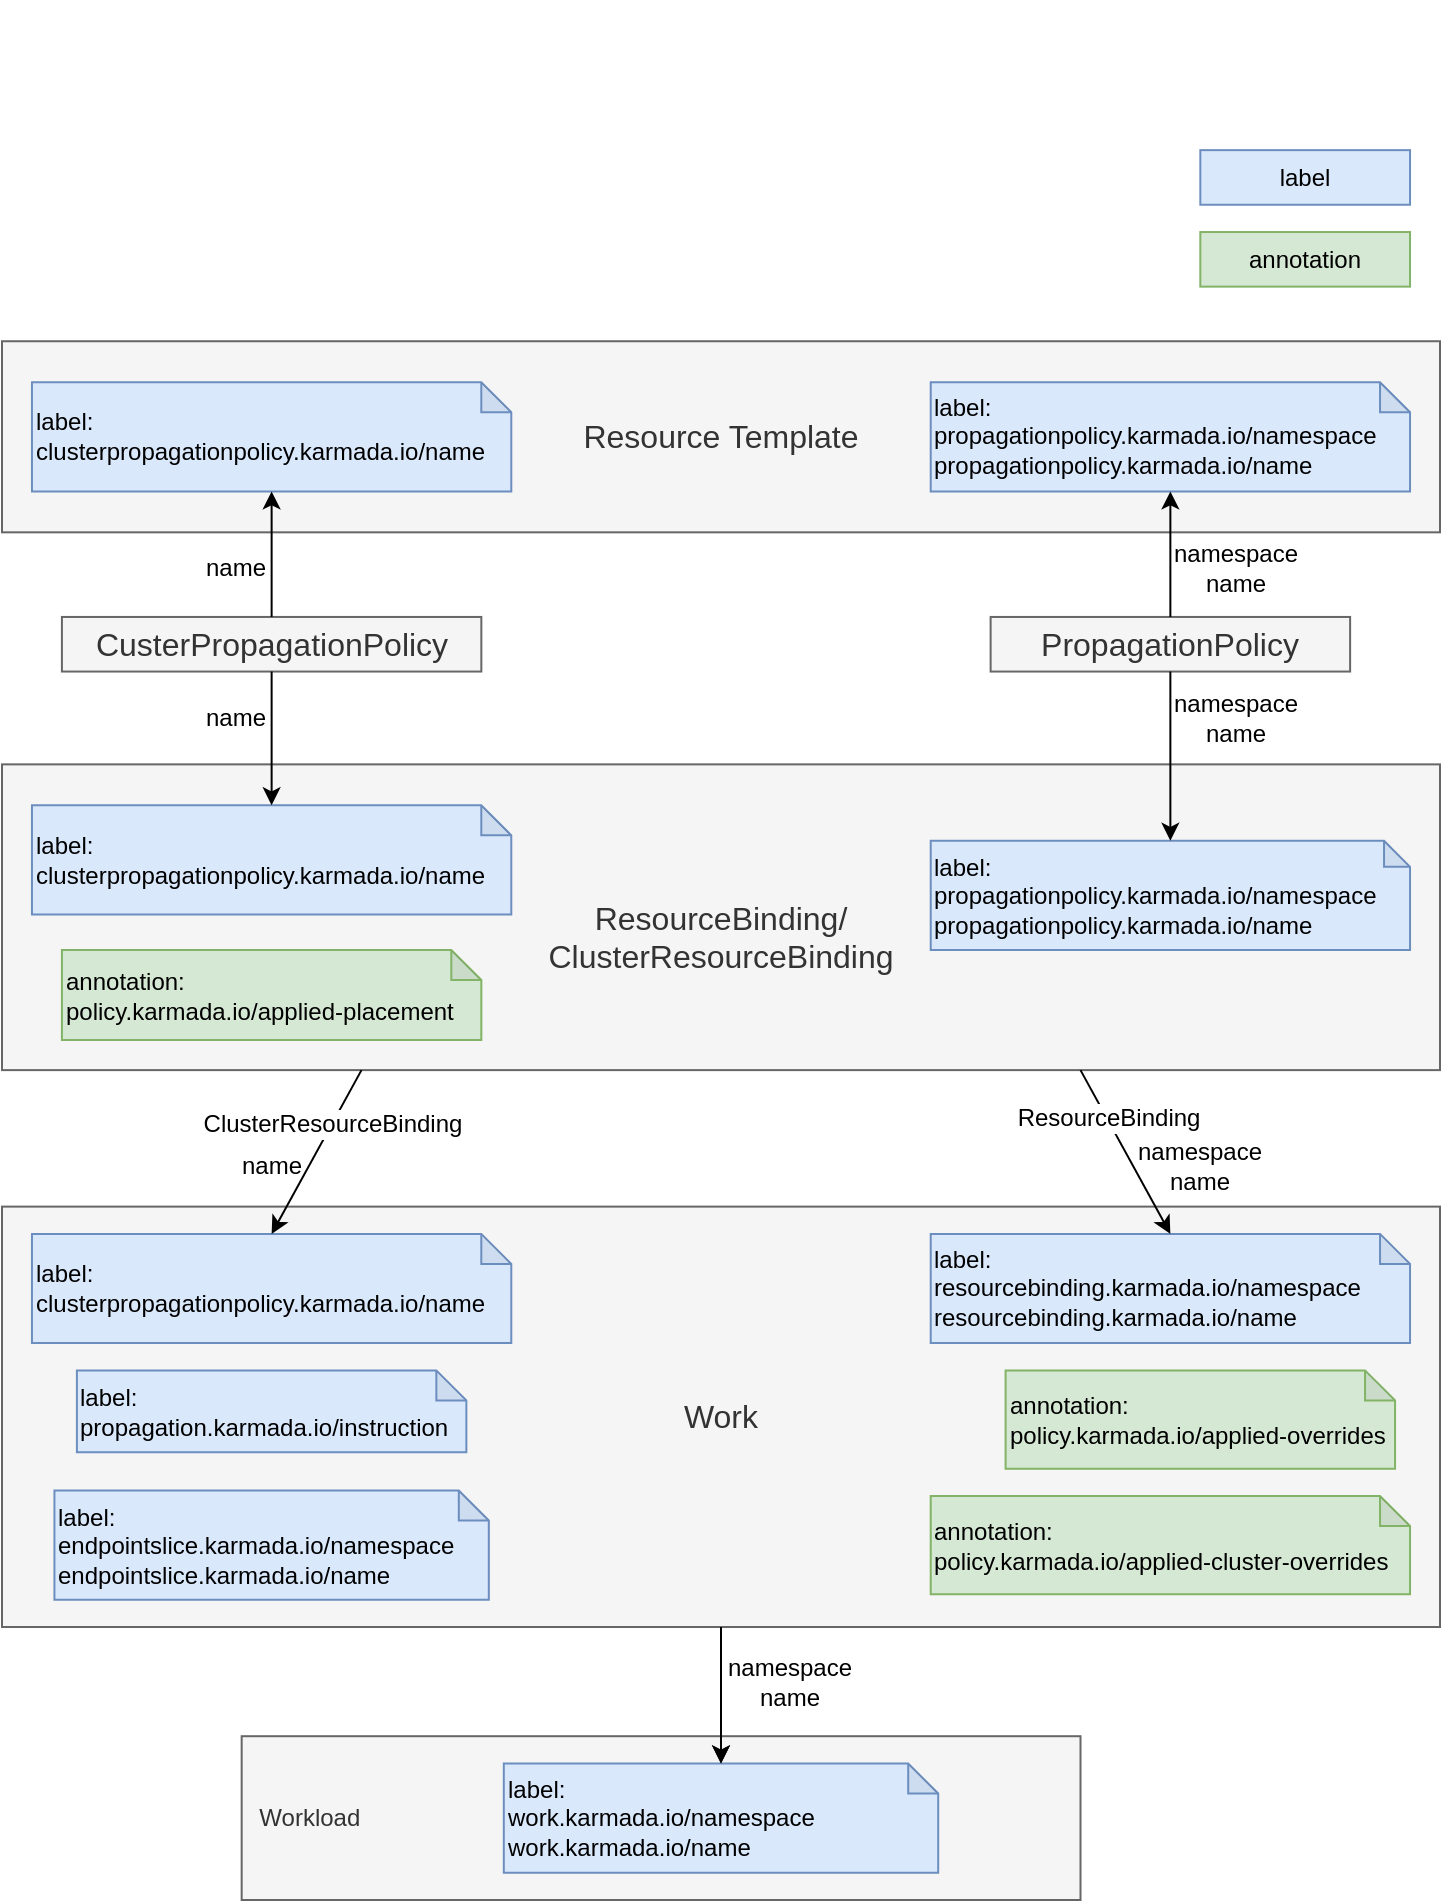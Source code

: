 <mxfile version="13.9.9" type="device"><diagram id="jWAMvOakBas4Yc_O8tK2" name="object association map"><mxGraphModel dx="1034" dy="1706" grid="0" gridSize="10" guides="1" tooltips="1" connect="1" arrows="1" fold="1" page="1" pageScale="1" pageWidth="827" pageHeight="1169" math="0" shadow="0"><root><mxCell id="0"/><mxCell id="1" parent="0"/><mxCell id="i_2lN-LVfjnNXAP57_Qb-129" value="" style="group;container=0;" parent="1" vertex="1" connectable="0"><mxGeometry x="139.887" y="70" width="389.458" height="122.845" as="geometry"/></mxCell><mxCell id="i_2lN-LVfjnNXAP57_Qb-188" value="" style="group;fontSize=15;" parent="1" vertex="1" connectable="0"><mxGeometry x="643.188" y="145.072" width="104.854" height="109.195" as="geometry"/></mxCell><mxCell id="i_2lN-LVfjnNXAP57_Qb-184" value="&lt;font style=&quot;font-size: 12px&quot;&gt;label&lt;/font&gt;" style="rounded=0;whiteSpace=wrap;html=1;labelBackgroundColor=none;fontSize=8;fillColor=#dae8fc;strokeColor=#6c8ebf;" parent="i_2lN-LVfjnNXAP57_Qb-188" vertex="1"><mxGeometry x="14.979" width="104.854" height="27.299" as="geometry"/></mxCell><mxCell id="i_2lN-LVfjnNXAP57_Qb-185" value="&lt;font style=&quot;font-size: 12px&quot;&gt;annotation&lt;/font&gt;" style="rounded=0;whiteSpace=wrap;html=1;labelBackgroundColor=none;fontSize=8;fillColor=#d5e8d4;strokeColor=#82b366;" parent="i_2lN-LVfjnNXAP57_Qb-188" vertex="1"><mxGeometry x="14.979" y="40.948" width="104.854" height="27.299" as="geometry"/></mxCell><mxCell id="i_2lN-LVfjnNXAP57_Qb-24" value="&lt;font style=&quot;font-size: 16px&quot;&gt;&lt;br&gt;ResourceBinding/&lt;br&gt;ClusterResourceBinding&lt;/font&gt;" style="rounded=0;whiteSpace=wrap;html=1;align=center;fillColor=#f5f5f5;strokeColor=#666666;fontColor=#333333;verticalAlign=middle;" parent="1" vertex="1"><mxGeometry x="59" y="452.184" width="719" height="152.874" as="geometry"/></mxCell><mxCell id="i_2lN-LVfjnNXAP57_Qb-75" value="&lt;font style=&quot;font-size: 16px&quot;&gt;Resource Template&lt;/font&gt;" style="rounded=0;whiteSpace=wrap;html=1;fontFamily=Helvetica;fontSize=8;align=center;labelBackgroundColor=none;fillColor=#f5f5f5;strokeColor=#666666;fontColor=#333333;" parent="1" vertex="1"><mxGeometry x="59" y="240.618" width="719" height="95.546" as="geometry"/></mxCell><mxCell id="i_2lN-LVfjnNXAP57_Qb-19" value="&lt;font style=&quot;font-size: 16px&quot;&gt;CusterPropagationPolicy&lt;/font&gt;" style="rounded=0;whiteSpace=wrap;html=1;fillColor=#f5f5f5;strokeColor=#666666;fontColor=#333333;" parent="1" vertex="1"><mxGeometry x="88.958" y="378.477" width="209.708" height="27.299" as="geometry"/></mxCell><UserObject label="&lt;div style=&quot;font-size: 12px&quot;&gt;&lt;font style=&quot;font-size: 12px&quot;&gt;label:&lt;/font&gt;&lt;/div&gt;&lt;font style=&quot;font-size: 12px&quot;&gt;propagationpolicy.karmada.io/namespace&lt;br&gt;propagationpolicy.karmada.io/name&lt;/font&gt;" link="propagationpolicy.karmada.io/namespacepropagationpolicy.karmada.io/name" id="i_2lN-LVfjnNXAP57_Qb-33"><mxCell style="shape=note;html=1;backgroundOutline=1;darkOpacity=0.05;rounded=0;fontSize=8;align=left;size=15;whiteSpace=wrap;fillColor=#dae8fc;strokeColor=#6c8ebf;" parent="1" vertex="1"><mxGeometry x="523.354" y="261.092" width="239.667" height="54.598" as="geometry"/></mxCell></UserObject><UserObject label="&lt;div style=&quot;font-size: 12px&quot;&gt;&lt;font style=&quot;font-size: 12px&quot;&gt;label:&lt;/font&gt;&lt;/div&gt;&lt;div style=&quot;font-size: 12px&quot;&gt;&lt;font style=&quot;font-size: 12px&quot;&gt;clusterpropagationpolicy.karmada.io/name&lt;/font&gt;&lt;br&gt;&lt;/div&gt;" link="propagationpolicy.karmada.io/namespacepropagationpolicy.karmada.io/name" id="i_2lN-LVfjnNXAP57_Qb-38"><mxCell style="shape=note;html=1;backgroundOutline=1;darkOpacity=0.05;rounded=0;fontSize=8;align=left;size=15;whiteSpace=wrap;fillColor=#dae8fc;strokeColor=#6c8ebf;" parent="1" vertex="1"><mxGeometry x="73.979" y="261.092" width="239.667" height="54.598" as="geometry"/></mxCell></UserObject><mxCell id="i_2lN-LVfjnNXAP57_Qb-48" value="&lt;font style=&quot;font-size: 16px&quot;&gt;PropagationPolicy&lt;/font&gt;" style="rounded=0;whiteSpace=wrap;html=1;fillColor=#f5f5f5;strokeColor=#666666;fontColor=#333333;" parent="1" vertex="1"><mxGeometry x="553.312" y="378.477" width="179.75" height="27.299" as="geometry"/></mxCell><UserObject label="&lt;div style=&quot;font-size: 12px;&quot;&gt;&lt;span style=&quot;font-size: 12px;&quot;&gt;label:&lt;/span&gt;&lt;/div&gt;&lt;div style=&quot;font-size: 12px;&quot;&gt;clusterpropagationpolicy.karmada.io/name&lt;br style=&quot;font-size: 12px;&quot;&gt;&lt;/div&gt;" link="propagationpolicy.karmada.io/namespacepropagationpolicy.karmada.io/name" id="i_2lN-LVfjnNXAP57_Qb-66"><mxCell style="shape=note;html=1;backgroundOutline=1;darkOpacity=0.05;rounded=0;fontSize=12;align=left;size=15;whiteSpace=wrap;fillColor=#dae8fc;strokeColor=#6c8ebf;" parent="1" vertex="1"><mxGeometry x="73.979" y="472.658" width="239.667" height="54.598" as="geometry"/></mxCell></UserObject><UserObject label="&lt;div style=&quot;font-size: 12px;&quot;&gt;&lt;span style=&quot;font-size: 12px;&quot;&gt;label:&lt;/span&gt;&lt;/div&gt;propagationpolicy.karmada.io/namespace&lt;br style=&quot;font-size: 12px;&quot;&gt;propagationpolicy.karmada.io/name" link="propagationpolicy.karmada.io/namespacepropagationpolicy.karmada.io/name" id="i_2lN-LVfjnNXAP57_Qb-67"><mxCell style="shape=note;html=1;backgroundOutline=1;darkOpacity=0.05;rounded=0;fontSize=12;align=left;size=13;whiteSpace=wrap;fillColor=#dae8fc;strokeColor=#6c8ebf;" parent="1" vertex="1"><mxGeometry x="523.354" y="490.402" width="239.667" height="54.598" as="geometry"/></mxCell></UserObject><UserObject label="&lt;div style=&quot;font-size: 12px;&quot;&gt;annotation:&lt;/div&gt;&lt;div style=&quot;font-size: 12px;&quot;&gt;policy.karmada.io/applied-placement&lt;br style=&quot;font-size: 12px;&quot;&gt;&lt;/div&gt;" link="propagationpolicy.karmada.io/namespacepropagationpolicy.karmada.io/name" id="i_2lN-LVfjnNXAP57_Qb-76"><mxCell style="shape=note;html=1;backgroundOutline=1;darkOpacity=0.05;rounded=0;fontSize=12;align=left;size=15;whiteSpace=wrap;fillColor=#d5e8d4;strokeColor=#82b366;" parent="1" vertex="1"><mxGeometry x="88.958" y="545" width="209.708" height="45.043" as="geometry"/></mxCell></UserObject><mxCell id="i_2lN-LVfjnNXAP57_Qb-78" value="&lt;font style=&quot;font-size: 16px&quot;&gt;Work&lt;/font&gt;" style="rounded=0;whiteSpace=wrap;html=1;align=center;labelPosition=center;verticalLabelPosition=middle;verticalAlign=middle;fillColor=#f5f5f5;strokeColor=#666666;fontColor=#333333;" parent="1" vertex="1"><mxGeometry x="59" y="673.305" width="719" height="210.201" as="geometry"/></mxCell><UserObject label="&lt;div style=&quot;font-size: 12px;&quot;&gt;&lt;span style=&quot;font-size: 12px;&quot;&gt;label:&lt;/span&gt;&lt;/div&gt;&lt;div style=&quot;font-size: 12px;&quot;&gt;clusterpropagationpolicy.karmada.io/name&lt;br style=&quot;font-size: 12px;&quot;&gt;&lt;/div&gt;" link="clusterresourcebinding.karmada.io/name" id="i_2lN-LVfjnNXAP57_Qb-83"><mxCell style="shape=note;html=1;backgroundOutline=1;darkOpacity=0.05;rounded=0;fontSize=12;align=left;size=15;whiteSpace=wrap;fillColor=#dae8fc;strokeColor=#6c8ebf;" parent="1" vertex="1"><mxGeometry x="73.979" y="686.954" width="239.667" height="54.598" as="geometry"/></mxCell></UserObject><UserObject label="&lt;div style=&quot;font-size: 12px;&quot;&gt;&lt;span style=&quot;font-size: 12px;&quot;&gt;label:&lt;/span&gt;&lt;/div&gt;&lt;div style=&quot;font-size: 12px;&quot;&gt;&lt;div style=&quot;font-size: 12px;&quot;&gt;resourcebinding.karmada.io/namespace&lt;/div&gt;&lt;div style=&quot;font-size: 12px;&quot;&gt;resourcebinding.karmada.io/name&lt;/div&gt;&lt;/div&gt;" link="resourcebinding.karmada.io/namespace resourcebinding.karmada.io/name" id="i_2lN-LVfjnNXAP57_Qb-84"><mxCell style="shape=note;html=1;backgroundOutline=1;darkOpacity=0.05;rounded=0;fontSize=12;align=left;size=15;whiteSpace=wrap;fillColor=#dae8fc;strokeColor=#6c8ebf;" parent="1" vertex="1"><mxGeometry x="523.354" y="686.954" width="239.667" height="54.598" as="geometry"/></mxCell></UserObject><mxCell id="i_2lN-LVfjnNXAP57_Qb-92" value="" style="endArrow=classic;html=1;fontFamily=Helvetica;fontSize=8;exitX=0.5;exitY=0;exitDx=0;exitDy=0;entryX=0.5;entryY=1;entryDx=0;entryDy=0;entryPerimeter=0;" parent="1" source="i_2lN-LVfjnNXAP57_Qb-19" target="i_2lN-LVfjnNXAP57_Qb-38" edge="1"><mxGeometry x="59" y="240.618" as="geometry"><mxPoint x="163.854" y="528.621" as="sourcePoint"/><mxPoint x="313.646" y="528.621" as="targetPoint"/></mxGeometry></mxCell><mxCell id="i_2lN-LVfjnNXAP57_Qb-95" value="" style="endArrow=classic;html=1;fontFamily=Helvetica;fontSize=8;exitX=0.5;exitY=1;exitDx=0;exitDy=0;entryX=0.5;entryY=0;entryDx=0;entryDy=0;entryPerimeter=0;" parent="1" source="i_2lN-LVfjnNXAP57_Qb-19" target="i_2lN-LVfjnNXAP57_Qb-66" edge="1"><mxGeometry x="59" y="240.618" as="geometry"><mxPoint x="163.854" y="528.621" as="sourcePoint"/><mxPoint x="313.646" y="528.621" as="targetPoint"/></mxGeometry></mxCell><mxCell id="i_2lN-LVfjnNXAP57_Qb-99" value="" style="endArrow=classic;html=1;fontFamily=Helvetica;fontSize=8;exitX=0.5;exitY=1;exitDx=0;exitDy=0;" parent="1" source="i_2lN-LVfjnNXAP57_Qb-48" target="i_2lN-LVfjnNXAP57_Qb-67" edge="1"><mxGeometry x="59" y="240.618" as="geometry"><mxPoint x="163.854" y="528.621" as="sourcePoint"/><mxPoint x="313.646" y="528.621" as="targetPoint"/></mxGeometry></mxCell><mxCell id="i_2lN-LVfjnNXAP57_Qb-101" value="" style="endArrow=classic;html=1;fontFamily=Helvetica;fontSize=8;exitX=0.5;exitY=0;exitDx=0;exitDy=0;" parent="1" source="i_2lN-LVfjnNXAP57_Qb-48" target="i_2lN-LVfjnNXAP57_Qb-33" edge="1"><mxGeometry x="59" y="240.618" as="geometry"><mxPoint x="163.854" y="528.621" as="sourcePoint"/><mxPoint x="313.646" y="528.621" as="targetPoint"/></mxGeometry></mxCell><mxCell id="i_2lN-LVfjnNXAP57_Qb-108" value="" style="endArrow=classic;html=1;fontFamily=Helvetica;fontSize=8;exitX=0.25;exitY=1;exitDx=0;exitDy=0;entryX=0.5;entryY=0;entryDx=0;entryDy=0;entryPerimeter=0;" parent="1" source="i_2lN-LVfjnNXAP57_Qb-24" target="i_2lN-LVfjnNXAP57_Qb-83" edge="1"><mxGeometry x="59" y="240.618" as="geometry"><mxPoint x="163.854" y="523.161" as="sourcePoint"/><mxPoint x="313.646" y="523.161" as="targetPoint"/></mxGeometry></mxCell><mxCell id="i_2lN-LVfjnNXAP57_Qb-110" value="ClusterResourceBinding" style="edgeLabel;html=1;align=center;verticalAlign=middle;resizable=0;points=[];fontSize=12;fontFamily=Helvetica;" parent="i_2lN-LVfjnNXAP57_Qb-108" vertex="1" connectable="0"><mxGeometry x="-0.344" relative="1" as="geometry"><mxPoint as="offset"/></mxGeometry></mxCell><mxCell id="i_2lN-LVfjnNXAP57_Qb-111" value="" style="endArrow=classic;html=1;fontFamily=Helvetica;fontSize=8;exitX=0.75;exitY=1;exitDx=0;exitDy=0;entryX=0.5;entryY=0;entryDx=0;entryDy=0;entryPerimeter=0;" parent="1" source="i_2lN-LVfjnNXAP57_Qb-24" target="i_2lN-LVfjnNXAP57_Qb-84" edge="1"><mxGeometry x="59" y="240.618" as="geometry"><mxPoint x="163.854" y="523.161" as="sourcePoint"/><mxPoint x="313.646" y="523.161" as="targetPoint"/></mxGeometry></mxCell><mxCell id="i_2lN-LVfjnNXAP57_Qb-113" value="&lt;font style=&quot;font-size: 12px&quot;&gt;ResourceBinding&lt;/font&gt;" style="edgeLabel;html=1;align=center;verticalAlign=middle;resizable=0;points=[];fontSize=8;fontFamily=Helvetica;" parent="i_2lN-LVfjnNXAP57_Qb-111" vertex="1" connectable="0"><mxGeometry x="-0.406" relative="1" as="geometry"><mxPoint as="offset"/></mxGeometry></mxCell><UserObject label="&lt;div style=&quot;font-size: 12px;&quot;&gt;&lt;span style=&quot;font-size: 12px;&quot;&gt;label:&lt;/span&gt;&lt;/div&gt;&lt;div style=&quot;font-size: 12px;&quot;&gt;propagation.karmada.io/instruction&lt;br style=&quot;font-size: 12px;&quot;&gt;&lt;/div&gt;" link="clusterresourcebinding.karmada.io/name" id="i_2lN-LVfjnNXAP57_Qb-114"><mxCell style="shape=note;html=1;backgroundOutline=1;darkOpacity=0.05;rounded=0;fontSize=12;align=left;size=15;whiteSpace=wrap;fillColor=#dae8fc;strokeColor=#6c8ebf;" parent="1" vertex="1"><mxGeometry x="96.448" y="755.201" width="194.729" height="40.948" as="geometry"/></mxCell></UserObject><UserObject label="&lt;div style=&quot;font-size: 12px;&quot;&gt;&lt;span style=&quot;font-size: 12px;&quot;&gt;label:&lt;/span&gt;&lt;/div&gt;&lt;div style=&quot;font-size: 12px;&quot;&gt;&lt;div style=&quot;font-size: 12px;&quot;&gt;endpointslice.karmada.io/namespace&lt;/div&gt;&lt;div style=&quot;font-size: 12px;&quot;&gt;endpointslice.karmada.io/name&lt;/div&gt;&lt;/div&gt;" link="clusterresourcebinding.karmada.io/name" id="i_2lN-LVfjnNXAP57_Qb-116"><mxCell style="shape=note;html=1;backgroundOutline=1;darkOpacity=0.05;rounded=0;fontSize=12;align=left;size=15;whiteSpace=wrap;fillColor=#dae8fc;strokeColor=#6c8ebf;" parent="1" vertex="1"><mxGeometry x="85.214" y="815.259" width="217.198" height="54.598" as="geometry"/></mxCell></UserObject><UserObject label="&lt;div style=&quot;font-size: 12px;&quot;&gt;annotation:&lt;/div&gt;&lt;div style=&quot;font-size: 12px;&quot;&gt;policy.karmada.io/applied-cluster-overrides&lt;br style=&quot;font-size: 12px;&quot;&gt;&lt;/div&gt;" link="clusterresourcebinding.karmada.io/name" id="i_2lN-LVfjnNXAP57_Qb-118"><mxCell style="shape=note;html=1;backgroundOutline=1;darkOpacity=0.05;rounded=0;fontSize=12;align=left;size=15;whiteSpace=wrap;fillColor=#d5e8d4;strokeColor=#82b366;" parent="1" vertex="1"><mxGeometry x="523.354" y="817.989" width="239.667" height="49.138" as="geometry"/></mxCell></UserObject><UserObject label="&lt;div style=&quot;font-size: 12px;&quot;&gt;annotation:&lt;/div&gt;&lt;div style=&quot;font-size: 12px;&quot;&gt;policy.karmada.io/applied-overrides&lt;br style=&quot;font-size: 12px;&quot;&gt;&lt;/div&gt;" link="clusterresourcebinding.karmada.io/name" id="i_2lN-LVfjnNXAP57_Qb-120"><mxCell style="shape=note;html=1;backgroundOutline=1;darkOpacity=0.05;rounded=0;fontSize=12;align=left;size=15;whiteSpace=wrap;fillColor=#d5e8d4;strokeColor=#82b366;" parent="1" vertex="1"><mxGeometry x="560.802" y="755.201" width="194.729" height="49.138" as="geometry"/></mxCell></UserObject><mxCell id="i_2lN-LVfjnNXAP57_Qb-122" value="&amp;nbsp; Workload" style="rounded=0;whiteSpace=wrap;html=1;align=left;labelPosition=center;verticalLabelPosition=middle;verticalAlign=middle;fillColor=#f5f5f5;strokeColor=#666666;fontColor=#333333;" parent="1" vertex="1"><mxGeometry x="178.833" y="938.103" width="419.417" height="81.897" as="geometry"/></mxCell><UserObject label="&lt;div style=&quot;font-size: 12px;&quot;&gt;&lt;span style=&quot;font-size: 12px;&quot;&gt;label:&lt;/span&gt;&lt;/div&gt;&lt;div style=&quot;font-size: 12px;&quot;&gt;&lt;div style=&quot;font-size: 12px;&quot;&gt;work.karmada.io/namespace&lt;/div&gt;&lt;div style=&quot;font-size: 12px;&quot;&gt;work.karmada.io/name&lt;/div&gt;&lt;/div&gt;" link="clusterresourcebinding.karmada.io/name" id="i_2lN-LVfjnNXAP57_Qb-123"><mxCell style="shape=note;html=1;backgroundOutline=1;darkOpacity=0.05;rounded=0;fontSize=12;align=left;size=15;whiteSpace=wrap;fillColor=#dae8fc;strokeColor=#6c8ebf;" parent="1" vertex="1"><mxGeometry x="309.901" y="951.753" width="217.198" height="54.598" as="geometry"/></mxCell></UserObject><mxCell id="i_2lN-LVfjnNXAP57_Qb-131" value="" style="edgeStyle=none;rounded=0;orthogonalLoop=1;jettySize=auto;html=1;fontFamily=Helvetica;fontSize=8;" parent="1" source="i_2lN-LVfjnNXAP57_Qb-78" target="i_2lN-LVfjnNXAP57_Qb-123" edge="1"><mxGeometry x="59" y="240.618" as="geometry"/></mxCell><mxCell id="i_2lN-LVfjnNXAP57_Qb-124" value="" style="endArrow=classic;html=1;fontFamily=Helvetica;fontSize=8;exitX=0.5;exitY=1;exitDx=0;exitDy=0;entryX=0.5;entryY=0;entryDx=0;entryDy=0;entryPerimeter=0;" parent="1" source="i_2lN-LVfjnNXAP57_Qb-78" target="i_2lN-LVfjnNXAP57_Qb-123" edge="1"><mxGeometry x="59" y="240.618" as="geometry"><mxPoint x="208.792" y="419.425" as="sourcePoint"/><mxPoint x="208.792" y="486.307" as="targetPoint"/></mxGeometry></mxCell><mxCell id="i_2lN-LVfjnNXAP57_Qb-136" value="&lt;font style=&quot;font-size: 12px&quot;&gt;name&lt;/font&gt;" style="text;html=1;strokeColor=none;fillColor=none;align=center;verticalAlign=middle;whiteSpace=wrap;rounded=0;labelBackgroundColor=none;fontSize=8;" parent="1" vertex="1"><mxGeometry x="145.879" y="340.259" width="59.917" height="27.299" as="geometry"/></mxCell><mxCell id="i_2lN-LVfjnNXAP57_Qb-176" value="&lt;font style=&quot;font-size: 12px&quot;&gt;name&lt;/font&gt;" style="text;html=1;strokeColor=none;fillColor=none;align=center;verticalAlign=middle;whiteSpace=wrap;rounded=0;labelBackgroundColor=none;fontSize=8;" parent="1" vertex="1"><mxGeometry x="145.879" y="415.33" width="59.917" height="27.299" as="geometry"/></mxCell><mxCell id="i_2lN-LVfjnNXAP57_Qb-177" value="&lt;font style=&quot;font-size: 12px&quot;&gt;namespace&lt;br&gt;name&lt;/font&gt;" style="text;html=1;strokeColor=none;fillColor=none;align=center;verticalAlign=middle;whiteSpace=wrap;rounded=0;labelBackgroundColor=none;fontSize=8;" parent="1" vertex="1"><mxGeometry x="646.183" y="340.259" width="59.917" height="27.299" as="geometry"/></mxCell><mxCell id="i_2lN-LVfjnNXAP57_Qb-179" value="&lt;font style=&quot;font-size: 12px&quot;&gt;namespace&lt;br&gt;name&lt;/font&gt;" style="text;html=1;strokeColor=none;fillColor=none;align=center;verticalAlign=middle;whiteSpace=wrap;rounded=0;labelBackgroundColor=none;fontSize=8;" parent="1" vertex="1"><mxGeometry x="646.183" y="415.33" width="59.917" height="27.299" as="geometry"/></mxCell><mxCell id="i_2lN-LVfjnNXAP57_Qb-180" value="namespace&lt;br style=&quot;font-size: 12px;&quot;&gt;name" style="text;html=1;strokeColor=none;fillColor=none;align=center;verticalAlign=middle;whiteSpace=wrap;rounded=0;labelBackgroundColor=none;fontSize=12;" parent="1" vertex="1"><mxGeometry x="628.208" y="639.181" width="59.917" height="27.299" as="geometry"/></mxCell><mxCell id="i_2lN-LVfjnNXAP57_Qb-181" value="namespace&lt;br style=&quot;font-size: 12px;&quot;&gt;name" style="text;html=1;strokeColor=none;fillColor=none;align=center;verticalAlign=middle;whiteSpace=wrap;rounded=0;labelBackgroundColor=none;fontSize=12;" parent="1" vertex="1"><mxGeometry x="422.994" y="897.155" width="59.917" height="27.299" as="geometry"/></mxCell><mxCell id="i_2lN-LVfjnNXAP57_Qb-182" value="name" style="text;html=1;strokeColor=none;fillColor=none;align=center;verticalAlign=middle;whiteSpace=wrap;rounded=0;labelBackgroundColor=none;fontSize=12;" parent="1" vertex="1"><mxGeometry x="163.854" y="639.181" width="59.917" height="27.299" as="geometry"/></mxCell></root></mxGraphModel></diagram></mxfile>